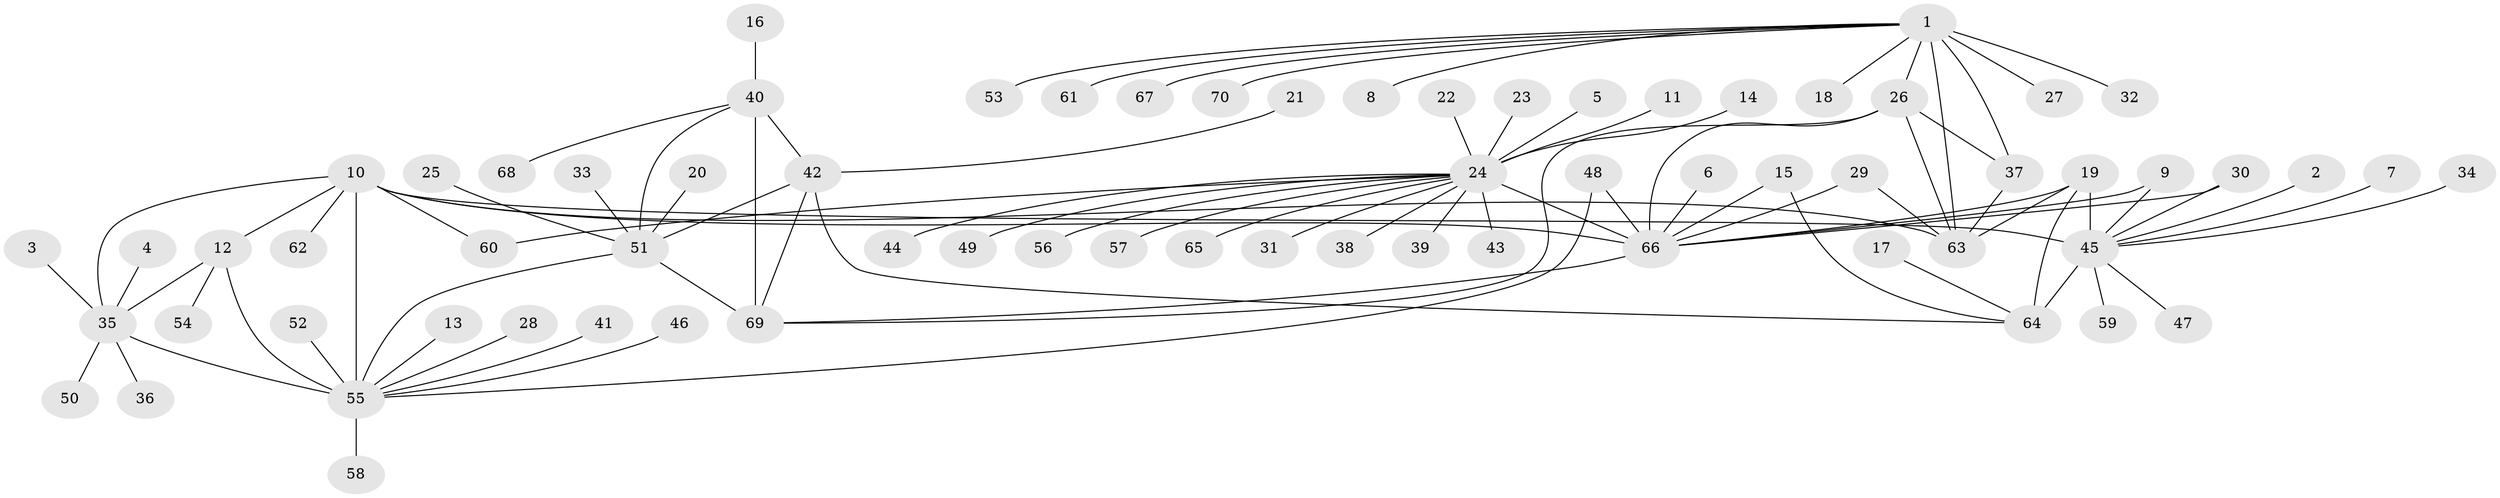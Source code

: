 // original degree distribution, {7: 0.04285714285714286, 9: 0.04285714285714286, 12: 0.02142857142857143, 10: 0.03571428571428571, 6: 0.02142857142857143, 8: 0.04285714285714286, 13: 0.02142857142857143, 11: 0.007142857142857143, 14: 0.014285714285714285, 1: 0.6071428571428571, 2: 0.12142857142857143, 3: 0.02142857142857143}
// Generated by graph-tools (version 1.1) at 2025/02/03/09/25 03:02:38]
// undirected, 70 vertices, 91 edges
graph export_dot {
graph [start="1"]
  node [color=gray90,style=filled];
  1;
  2;
  3;
  4;
  5;
  6;
  7;
  8;
  9;
  10;
  11;
  12;
  13;
  14;
  15;
  16;
  17;
  18;
  19;
  20;
  21;
  22;
  23;
  24;
  25;
  26;
  27;
  28;
  29;
  30;
  31;
  32;
  33;
  34;
  35;
  36;
  37;
  38;
  39;
  40;
  41;
  42;
  43;
  44;
  45;
  46;
  47;
  48;
  49;
  50;
  51;
  52;
  53;
  54;
  55;
  56;
  57;
  58;
  59;
  60;
  61;
  62;
  63;
  64;
  65;
  66;
  67;
  68;
  69;
  70;
  1 -- 8 [weight=1.0];
  1 -- 18 [weight=1.0];
  1 -- 26 [weight=4.0];
  1 -- 27 [weight=1.0];
  1 -- 32 [weight=1.0];
  1 -- 37 [weight=4.0];
  1 -- 53 [weight=1.0];
  1 -- 61 [weight=1.0];
  1 -- 63 [weight=4.0];
  1 -- 67 [weight=1.0];
  1 -- 70 [weight=1.0];
  2 -- 45 [weight=1.0];
  3 -- 35 [weight=1.0];
  4 -- 35 [weight=1.0];
  5 -- 24 [weight=1.0];
  6 -- 66 [weight=1.0];
  7 -- 45 [weight=1.0];
  9 -- 45 [weight=1.0];
  9 -- 66 [weight=1.0];
  10 -- 12 [weight=2.0];
  10 -- 35 [weight=2.0];
  10 -- 45 [weight=1.0];
  10 -- 55 [weight=6.0];
  10 -- 60 [weight=1.0];
  10 -- 62 [weight=1.0];
  10 -- 63 [weight=1.0];
  10 -- 66 [weight=2.0];
  11 -- 24 [weight=1.0];
  12 -- 35 [weight=1.0];
  12 -- 54 [weight=1.0];
  12 -- 55 [weight=3.0];
  13 -- 55 [weight=1.0];
  14 -- 24 [weight=1.0];
  15 -- 64 [weight=1.0];
  15 -- 66 [weight=1.0];
  16 -- 40 [weight=1.0];
  17 -- 64 [weight=1.0];
  19 -- 45 [weight=5.0];
  19 -- 63 [weight=1.0];
  19 -- 64 [weight=1.0];
  19 -- 66 [weight=1.0];
  20 -- 51 [weight=1.0];
  21 -- 42 [weight=1.0];
  22 -- 24 [weight=1.0];
  23 -- 24 [weight=1.0];
  24 -- 31 [weight=1.0];
  24 -- 38 [weight=1.0];
  24 -- 39 [weight=1.0];
  24 -- 43 [weight=1.0];
  24 -- 44 [weight=1.0];
  24 -- 49 [weight=1.0];
  24 -- 56 [weight=1.0];
  24 -- 57 [weight=1.0];
  24 -- 60 [weight=1.0];
  24 -- 65 [weight=1.0];
  24 -- 66 [weight=12.0];
  25 -- 51 [weight=1.0];
  26 -- 37 [weight=1.0];
  26 -- 63 [weight=1.0];
  26 -- 66 [weight=1.0];
  26 -- 69 [weight=1.0];
  28 -- 55 [weight=1.0];
  29 -- 63 [weight=1.0];
  29 -- 66 [weight=1.0];
  30 -- 45 [weight=1.0];
  30 -- 66 [weight=1.0];
  33 -- 51 [weight=1.0];
  34 -- 45 [weight=1.0];
  35 -- 36 [weight=1.0];
  35 -- 50 [weight=1.0];
  35 -- 55 [weight=3.0];
  37 -- 63 [weight=1.0];
  40 -- 42 [weight=4.0];
  40 -- 51 [weight=4.0];
  40 -- 68 [weight=1.0];
  40 -- 69 [weight=4.0];
  41 -- 55 [weight=1.0];
  42 -- 51 [weight=1.0];
  42 -- 64 [weight=1.0];
  42 -- 69 [weight=1.0];
  45 -- 47 [weight=1.0];
  45 -- 59 [weight=1.0];
  45 -- 64 [weight=5.0];
  46 -- 55 [weight=1.0];
  48 -- 55 [weight=1.0];
  48 -- 66 [weight=1.0];
  51 -- 55 [weight=1.0];
  51 -- 69 [weight=1.0];
  52 -- 55 [weight=1.0];
  55 -- 58 [weight=1.0];
  66 -- 69 [weight=1.0];
}

